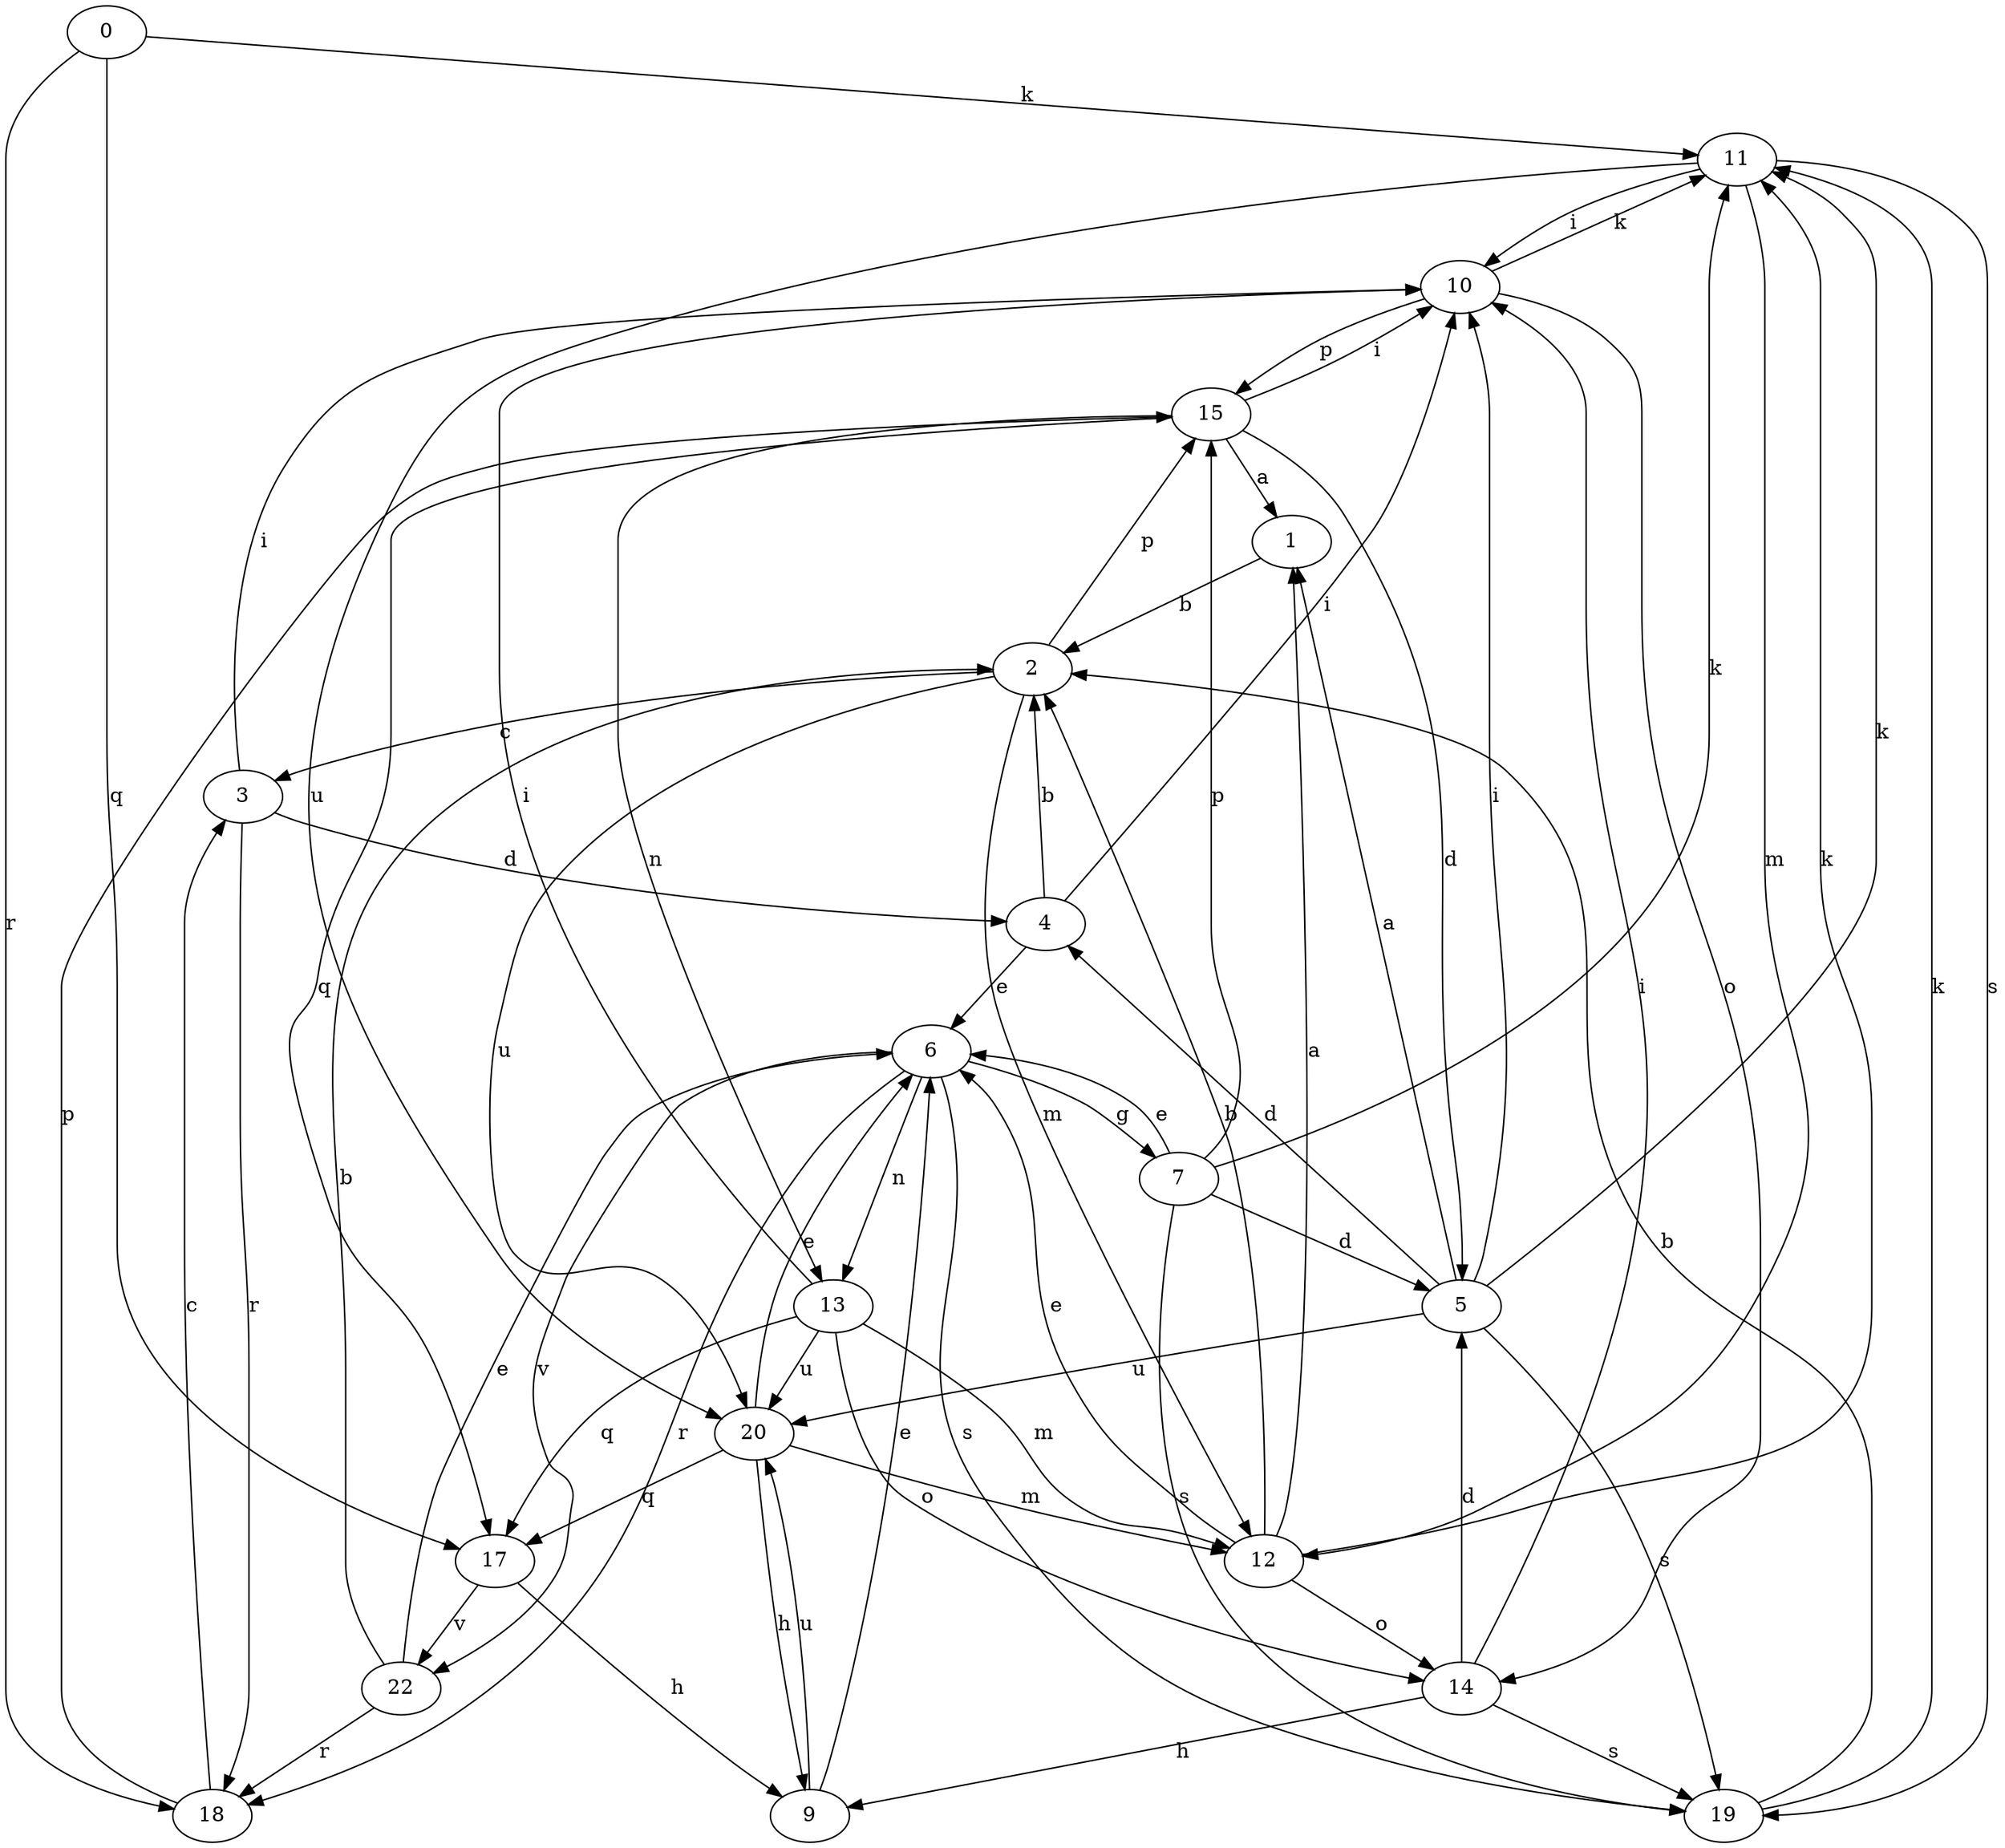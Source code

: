 strict digraph  {
0;
1;
2;
3;
4;
5;
6;
7;
9;
10;
11;
12;
13;
14;
15;
17;
18;
19;
20;
22;
0 -> 11  [label=k];
0 -> 17  [label=q];
0 -> 18  [label=r];
1 -> 2  [label=b];
2 -> 3  [label=c];
2 -> 12  [label=m];
2 -> 15  [label=p];
2 -> 20  [label=u];
3 -> 4  [label=d];
3 -> 10  [label=i];
3 -> 18  [label=r];
4 -> 2  [label=b];
4 -> 6  [label=e];
4 -> 10  [label=i];
5 -> 1  [label=a];
5 -> 4  [label=d];
5 -> 10  [label=i];
5 -> 11  [label=k];
5 -> 19  [label=s];
5 -> 20  [label=u];
6 -> 7  [label=g];
6 -> 13  [label=n];
6 -> 18  [label=r];
6 -> 19  [label=s];
6 -> 22  [label=v];
7 -> 5  [label=d];
7 -> 6  [label=e];
7 -> 11  [label=k];
7 -> 15  [label=p];
7 -> 19  [label=s];
9 -> 6  [label=e];
9 -> 20  [label=u];
10 -> 11  [label=k];
10 -> 14  [label=o];
10 -> 15  [label=p];
11 -> 10  [label=i];
11 -> 12  [label=m];
11 -> 19  [label=s];
11 -> 20  [label=u];
12 -> 1  [label=a];
12 -> 2  [label=b];
12 -> 6  [label=e];
12 -> 11  [label=k];
12 -> 14  [label=o];
13 -> 10  [label=i];
13 -> 12  [label=m];
13 -> 14  [label=o];
13 -> 17  [label=q];
13 -> 20  [label=u];
14 -> 5  [label=d];
14 -> 9  [label=h];
14 -> 10  [label=i];
14 -> 19  [label=s];
15 -> 1  [label=a];
15 -> 5  [label=d];
15 -> 10  [label=i];
15 -> 13  [label=n];
15 -> 17  [label=q];
17 -> 9  [label=h];
17 -> 22  [label=v];
18 -> 3  [label=c];
18 -> 15  [label=p];
19 -> 2  [label=b];
19 -> 11  [label=k];
20 -> 6  [label=e];
20 -> 9  [label=h];
20 -> 12  [label=m];
20 -> 17  [label=q];
22 -> 2  [label=b];
22 -> 6  [label=e];
22 -> 18  [label=r];
}
